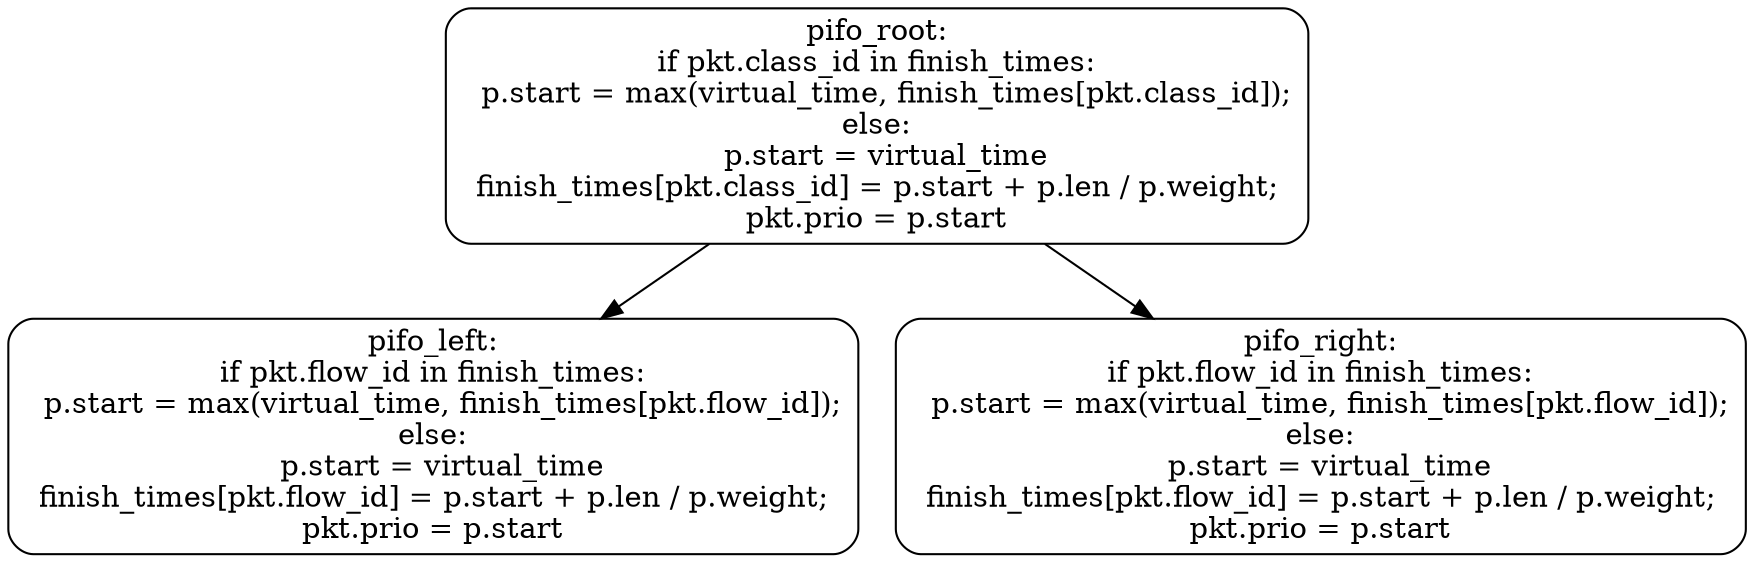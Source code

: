 digraph sched_graph {
node [shape = box style="rounded,filled"];
root [label =
"pifo_root:
if pkt.class_id in finish_times:
  p.start = max(virtual_time, finish_times[pkt.class_id]);
else:
  p.start = virtual_time
finish_times[pkt.class_id] = p.start + p.len / p.weight;
pkt.prio = p.start
"
fillcolor=white];

left [label =
"pifo_left:
if pkt.flow_id in finish_times:
  p.start = max(virtual_time, finish_times[pkt.flow_id]);
else:
  p.start = virtual_time
finish_times[pkt.flow_id] = p.start + p.len / p.weight;
pkt.prio = p.start
"
fillcolor = white];

right [label =
"pifo_right:
if pkt.flow_id in finish_times:
  p.start = max(virtual_time, finish_times[pkt.flow_id]);
else:
  p.start = virtual_time
finish_times[pkt.flow_id] = p.start + p.len / p.weight;
pkt.prio = p.start
"
fillcolor = white];

root -> left;
root -> right;
}

